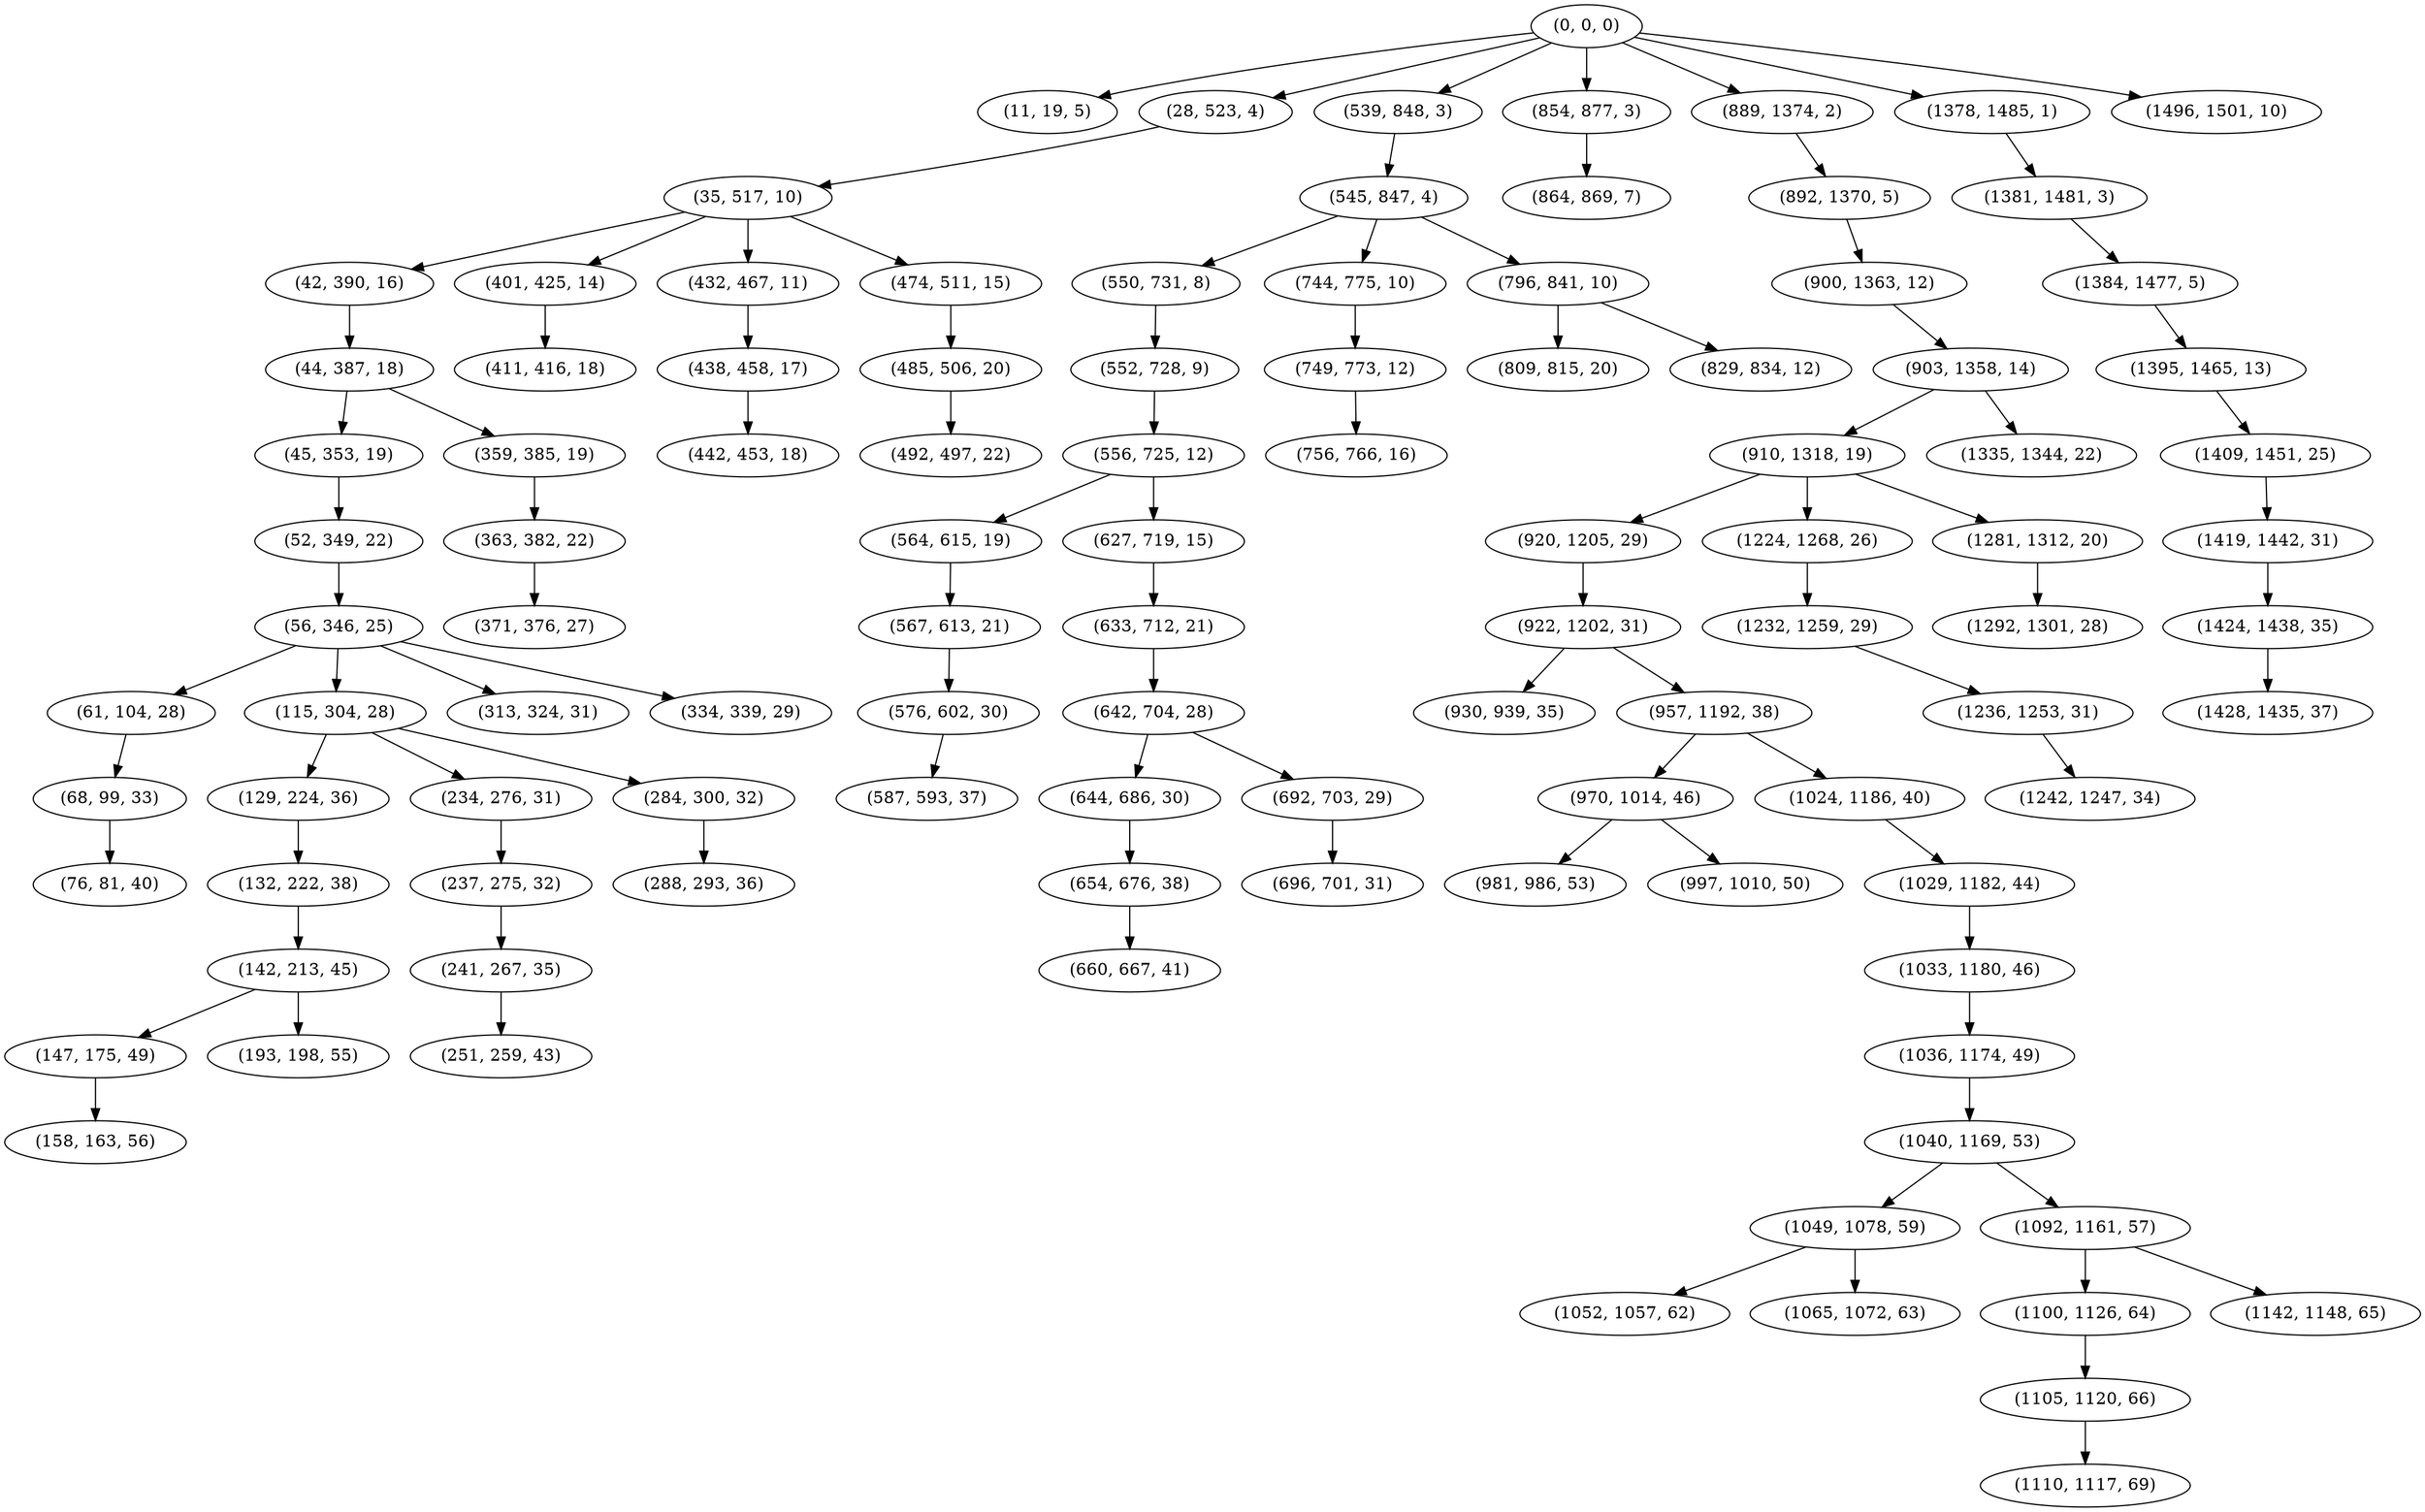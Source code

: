 digraph tree {
    "(0, 0, 0)";
    "(11, 19, 5)";
    "(28, 523, 4)";
    "(35, 517, 10)";
    "(42, 390, 16)";
    "(44, 387, 18)";
    "(45, 353, 19)";
    "(52, 349, 22)";
    "(56, 346, 25)";
    "(61, 104, 28)";
    "(68, 99, 33)";
    "(76, 81, 40)";
    "(115, 304, 28)";
    "(129, 224, 36)";
    "(132, 222, 38)";
    "(142, 213, 45)";
    "(147, 175, 49)";
    "(158, 163, 56)";
    "(193, 198, 55)";
    "(234, 276, 31)";
    "(237, 275, 32)";
    "(241, 267, 35)";
    "(251, 259, 43)";
    "(284, 300, 32)";
    "(288, 293, 36)";
    "(313, 324, 31)";
    "(334, 339, 29)";
    "(359, 385, 19)";
    "(363, 382, 22)";
    "(371, 376, 27)";
    "(401, 425, 14)";
    "(411, 416, 18)";
    "(432, 467, 11)";
    "(438, 458, 17)";
    "(442, 453, 18)";
    "(474, 511, 15)";
    "(485, 506, 20)";
    "(492, 497, 22)";
    "(539, 848, 3)";
    "(545, 847, 4)";
    "(550, 731, 8)";
    "(552, 728, 9)";
    "(556, 725, 12)";
    "(564, 615, 19)";
    "(567, 613, 21)";
    "(576, 602, 30)";
    "(587, 593, 37)";
    "(627, 719, 15)";
    "(633, 712, 21)";
    "(642, 704, 28)";
    "(644, 686, 30)";
    "(654, 676, 38)";
    "(660, 667, 41)";
    "(692, 703, 29)";
    "(696, 701, 31)";
    "(744, 775, 10)";
    "(749, 773, 12)";
    "(756, 766, 16)";
    "(796, 841, 10)";
    "(809, 815, 20)";
    "(829, 834, 12)";
    "(854, 877, 3)";
    "(864, 869, 7)";
    "(889, 1374, 2)";
    "(892, 1370, 5)";
    "(900, 1363, 12)";
    "(903, 1358, 14)";
    "(910, 1318, 19)";
    "(920, 1205, 29)";
    "(922, 1202, 31)";
    "(930, 939, 35)";
    "(957, 1192, 38)";
    "(970, 1014, 46)";
    "(981, 986, 53)";
    "(997, 1010, 50)";
    "(1024, 1186, 40)";
    "(1029, 1182, 44)";
    "(1033, 1180, 46)";
    "(1036, 1174, 49)";
    "(1040, 1169, 53)";
    "(1049, 1078, 59)";
    "(1052, 1057, 62)";
    "(1065, 1072, 63)";
    "(1092, 1161, 57)";
    "(1100, 1126, 64)";
    "(1105, 1120, 66)";
    "(1110, 1117, 69)";
    "(1142, 1148, 65)";
    "(1224, 1268, 26)";
    "(1232, 1259, 29)";
    "(1236, 1253, 31)";
    "(1242, 1247, 34)";
    "(1281, 1312, 20)";
    "(1292, 1301, 28)";
    "(1335, 1344, 22)";
    "(1378, 1485, 1)";
    "(1381, 1481, 3)";
    "(1384, 1477, 5)";
    "(1395, 1465, 13)";
    "(1409, 1451, 25)";
    "(1419, 1442, 31)";
    "(1424, 1438, 35)";
    "(1428, 1435, 37)";
    "(1496, 1501, 10)";
    "(0, 0, 0)" -> "(11, 19, 5)";
    "(0, 0, 0)" -> "(28, 523, 4)";
    "(0, 0, 0)" -> "(539, 848, 3)";
    "(0, 0, 0)" -> "(854, 877, 3)";
    "(0, 0, 0)" -> "(889, 1374, 2)";
    "(0, 0, 0)" -> "(1378, 1485, 1)";
    "(0, 0, 0)" -> "(1496, 1501, 10)";
    "(28, 523, 4)" -> "(35, 517, 10)";
    "(35, 517, 10)" -> "(42, 390, 16)";
    "(35, 517, 10)" -> "(401, 425, 14)";
    "(35, 517, 10)" -> "(432, 467, 11)";
    "(35, 517, 10)" -> "(474, 511, 15)";
    "(42, 390, 16)" -> "(44, 387, 18)";
    "(44, 387, 18)" -> "(45, 353, 19)";
    "(44, 387, 18)" -> "(359, 385, 19)";
    "(45, 353, 19)" -> "(52, 349, 22)";
    "(52, 349, 22)" -> "(56, 346, 25)";
    "(56, 346, 25)" -> "(61, 104, 28)";
    "(56, 346, 25)" -> "(115, 304, 28)";
    "(56, 346, 25)" -> "(313, 324, 31)";
    "(56, 346, 25)" -> "(334, 339, 29)";
    "(61, 104, 28)" -> "(68, 99, 33)";
    "(68, 99, 33)" -> "(76, 81, 40)";
    "(115, 304, 28)" -> "(129, 224, 36)";
    "(115, 304, 28)" -> "(234, 276, 31)";
    "(115, 304, 28)" -> "(284, 300, 32)";
    "(129, 224, 36)" -> "(132, 222, 38)";
    "(132, 222, 38)" -> "(142, 213, 45)";
    "(142, 213, 45)" -> "(147, 175, 49)";
    "(142, 213, 45)" -> "(193, 198, 55)";
    "(147, 175, 49)" -> "(158, 163, 56)";
    "(234, 276, 31)" -> "(237, 275, 32)";
    "(237, 275, 32)" -> "(241, 267, 35)";
    "(241, 267, 35)" -> "(251, 259, 43)";
    "(284, 300, 32)" -> "(288, 293, 36)";
    "(359, 385, 19)" -> "(363, 382, 22)";
    "(363, 382, 22)" -> "(371, 376, 27)";
    "(401, 425, 14)" -> "(411, 416, 18)";
    "(432, 467, 11)" -> "(438, 458, 17)";
    "(438, 458, 17)" -> "(442, 453, 18)";
    "(474, 511, 15)" -> "(485, 506, 20)";
    "(485, 506, 20)" -> "(492, 497, 22)";
    "(539, 848, 3)" -> "(545, 847, 4)";
    "(545, 847, 4)" -> "(550, 731, 8)";
    "(545, 847, 4)" -> "(744, 775, 10)";
    "(545, 847, 4)" -> "(796, 841, 10)";
    "(550, 731, 8)" -> "(552, 728, 9)";
    "(552, 728, 9)" -> "(556, 725, 12)";
    "(556, 725, 12)" -> "(564, 615, 19)";
    "(556, 725, 12)" -> "(627, 719, 15)";
    "(564, 615, 19)" -> "(567, 613, 21)";
    "(567, 613, 21)" -> "(576, 602, 30)";
    "(576, 602, 30)" -> "(587, 593, 37)";
    "(627, 719, 15)" -> "(633, 712, 21)";
    "(633, 712, 21)" -> "(642, 704, 28)";
    "(642, 704, 28)" -> "(644, 686, 30)";
    "(642, 704, 28)" -> "(692, 703, 29)";
    "(644, 686, 30)" -> "(654, 676, 38)";
    "(654, 676, 38)" -> "(660, 667, 41)";
    "(692, 703, 29)" -> "(696, 701, 31)";
    "(744, 775, 10)" -> "(749, 773, 12)";
    "(749, 773, 12)" -> "(756, 766, 16)";
    "(796, 841, 10)" -> "(809, 815, 20)";
    "(796, 841, 10)" -> "(829, 834, 12)";
    "(854, 877, 3)" -> "(864, 869, 7)";
    "(889, 1374, 2)" -> "(892, 1370, 5)";
    "(892, 1370, 5)" -> "(900, 1363, 12)";
    "(900, 1363, 12)" -> "(903, 1358, 14)";
    "(903, 1358, 14)" -> "(910, 1318, 19)";
    "(903, 1358, 14)" -> "(1335, 1344, 22)";
    "(910, 1318, 19)" -> "(920, 1205, 29)";
    "(910, 1318, 19)" -> "(1224, 1268, 26)";
    "(910, 1318, 19)" -> "(1281, 1312, 20)";
    "(920, 1205, 29)" -> "(922, 1202, 31)";
    "(922, 1202, 31)" -> "(930, 939, 35)";
    "(922, 1202, 31)" -> "(957, 1192, 38)";
    "(957, 1192, 38)" -> "(970, 1014, 46)";
    "(957, 1192, 38)" -> "(1024, 1186, 40)";
    "(970, 1014, 46)" -> "(981, 986, 53)";
    "(970, 1014, 46)" -> "(997, 1010, 50)";
    "(1024, 1186, 40)" -> "(1029, 1182, 44)";
    "(1029, 1182, 44)" -> "(1033, 1180, 46)";
    "(1033, 1180, 46)" -> "(1036, 1174, 49)";
    "(1036, 1174, 49)" -> "(1040, 1169, 53)";
    "(1040, 1169, 53)" -> "(1049, 1078, 59)";
    "(1040, 1169, 53)" -> "(1092, 1161, 57)";
    "(1049, 1078, 59)" -> "(1052, 1057, 62)";
    "(1049, 1078, 59)" -> "(1065, 1072, 63)";
    "(1092, 1161, 57)" -> "(1100, 1126, 64)";
    "(1092, 1161, 57)" -> "(1142, 1148, 65)";
    "(1100, 1126, 64)" -> "(1105, 1120, 66)";
    "(1105, 1120, 66)" -> "(1110, 1117, 69)";
    "(1224, 1268, 26)" -> "(1232, 1259, 29)";
    "(1232, 1259, 29)" -> "(1236, 1253, 31)";
    "(1236, 1253, 31)" -> "(1242, 1247, 34)";
    "(1281, 1312, 20)" -> "(1292, 1301, 28)";
    "(1378, 1485, 1)" -> "(1381, 1481, 3)";
    "(1381, 1481, 3)" -> "(1384, 1477, 5)";
    "(1384, 1477, 5)" -> "(1395, 1465, 13)";
    "(1395, 1465, 13)" -> "(1409, 1451, 25)";
    "(1409, 1451, 25)" -> "(1419, 1442, 31)";
    "(1419, 1442, 31)" -> "(1424, 1438, 35)";
    "(1424, 1438, 35)" -> "(1428, 1435, 37)";
}
